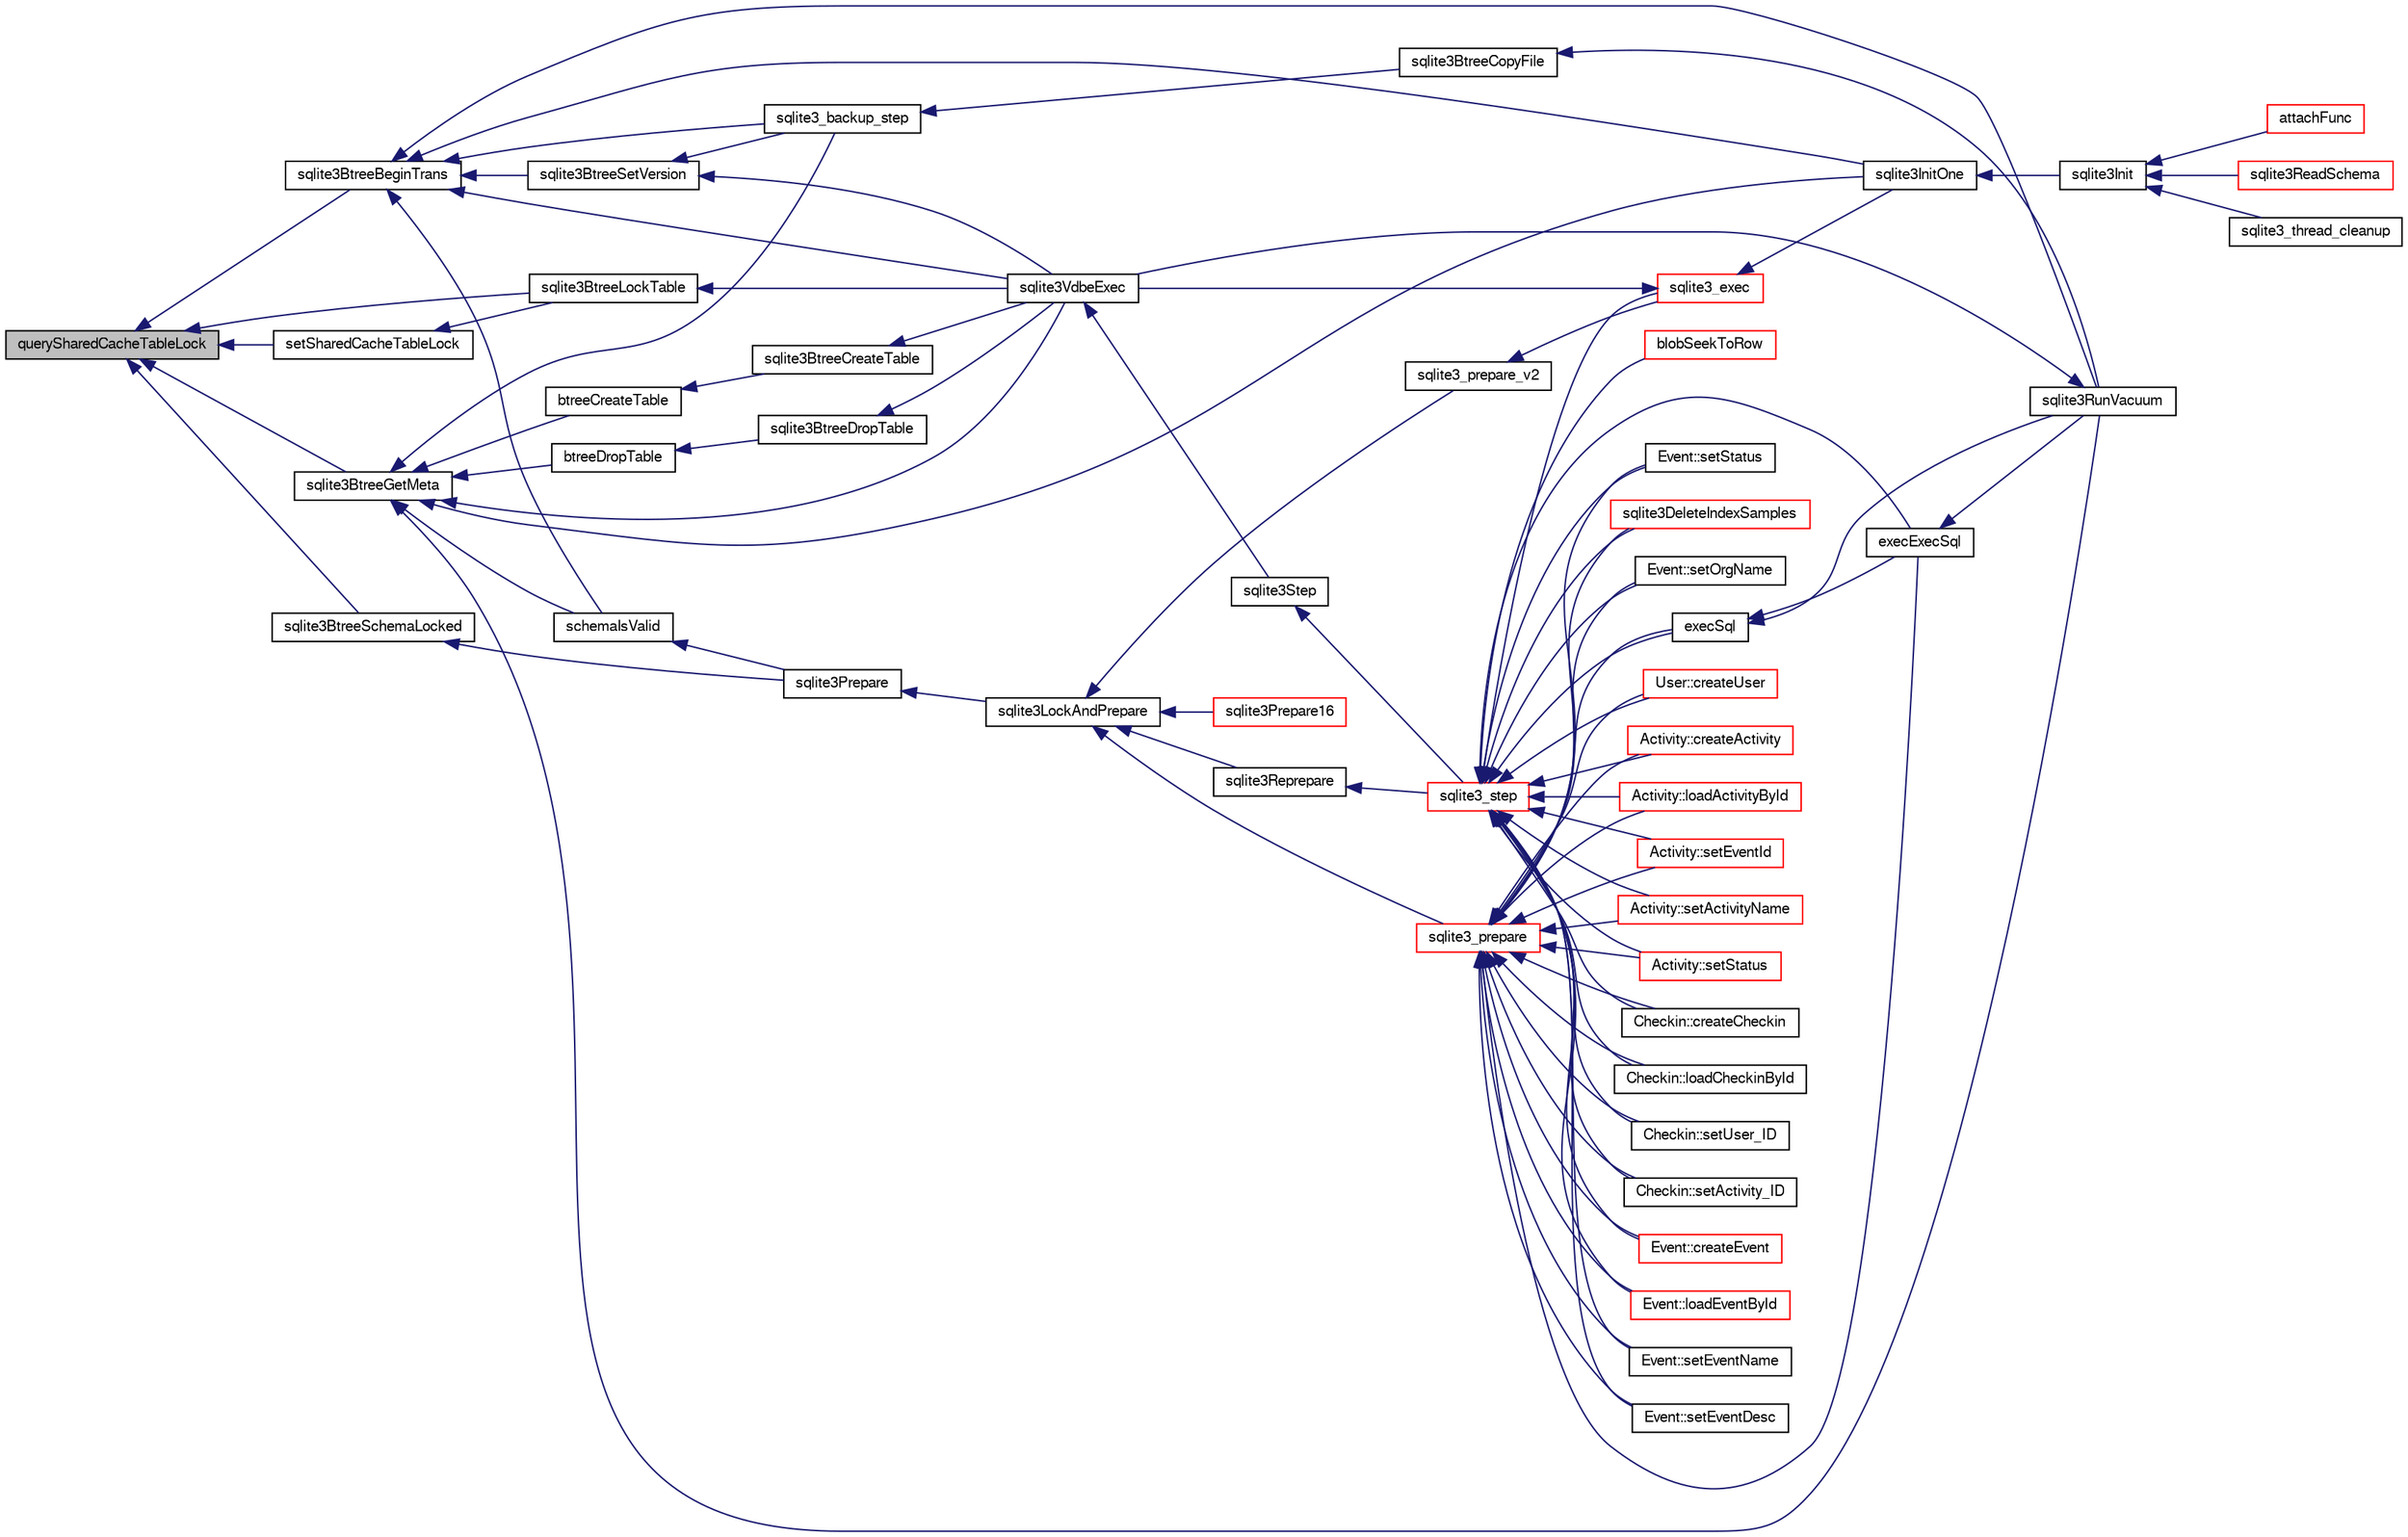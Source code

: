 digraph "querySharedCacheTableLock"
{
  edge [fontname="FreeSans",fontsize="10",labelfontname="FreeSans",labelfontsize="10"];
  node [fontname="FreeSans",fontsize="10",shape=record];
  rankdir="LR";
  Node251136 [label="querySharedCacheTableLock",height=0.2,width=0.4,color="black", fillcolor="grey75", style="filled", fontcolor="black"];
  Node251136 -> Node251137 [dir="back",color="midnightblue",fontsize="10",style="solid",fontname="FreeSans"];
  Node251137 [label="setSharedCacheTableLock",height=0.2,width=0.4,color="black", fillcolor="white", style="filled",URL="$sqlite3_8c.html#ad254777f35a1b8a8f5128da2b636b7dd"];
  Node251137 -> Node251138 [dir="back",color="midnightblue",fontsize="10",style="solid",fontname="FreeSans"];
  Node251138 [label="sqlite3BtreeLockTable",height=0.2,width=0.4,color="black", fillcolor="white", style="filled",URL="$sqlite3_8c.html#a36a6186d6acb1402c1f843528603596d"];
  Node251138 -> Node251139 [dir="back",color="midnightblue",fontsize="10",style="solid",fontname="FreeSans"];
  Node251139 [label="sqlite3VdbeExec",height=0.2,width=0.4,color="black", fillcolor="white", style="filled",URL="$sqlite3_8c.html#a8ce40a614bdc56719c4d642b1e4dfb21"];
  Node251139 -> Node251140 [dir="back",color="midnightblue",fontsize="10",style="solid",fontname="FreeSans"];
  Node251140 [label="sqlite3Step",height=0.2,width=0.4,color="black", fillcolor="white", style="filled",URL="$sqlite3_8c.html#a3f2872e873e2758a4beedad1d5113554"];
  Node251140 -> Node251141 [dir="back",color="midnightblue",fontsize="10",style="solid",fontname="FreeSans"];
  Node251141 [label="sqlite3_step",height=0.2,width=0.4,color="red", fillcolor="white", style="filled",URL="$sqlite3_8h.html#ac1e491ce36b7471eb28387f7d3c74334"];
  Node251141 -> Node251142 [dir="back",color="midnightblue",fontsize="10",style="solid",fontname="FreeSans"];
  Node251142 [label="Activity::createActivity",height=0.2,width=0.4,color="red", fillcolor="white", style="filled",URL="$classActivity.html#a813cc5e52c14ab49b39014c134e3425b"];
  Node251141 -> Node251145 [dir="back",color="midnightblue",fontsize="10",style="solid",fontname="FreeSans"];
  Node251145 [label="Activity::loadActivityById",height=0.2,width=0.4,color="red", fillcolor="white", style="filled",URL="$classActivity.html#abe4ffb4f08a47212ebf9013259d9e7fd"];
  Node251141 -> Node251147 [dir="back",color="midnightblue",fontsize="10",style="solid",fontname="FreeSans"];
  Node251147 [label="Activity::setEventId",height=0.2,width=0.4,color="red", fillcolor="white", style="filled",URL="$classActivity.html#adb1d0fd0d08f473e068f0a4086bfa9ca"];
  Node251141 -> Node251148 [dir="back",color="midnightblue",fontsize="10",style="solid",fontname="FreeSans"];
  Node251148 [label="Activity::setActivityName",height=0.2,width=0.4,color="red", fillcolor="white", style="filled",URL="$classActivity.html#a62dc3737b33915a36086f9dd26d16a81"];
  Node251141 -> Node251149 [dir="back",color="midnightblue",fontsize="10",style="solid",fontname="FreeSans"];
  Node251149 [label="Activity::setStatus",height=0.2,width=0.4,color="red", fillcolor="white", style="filled",URL="$classActivity.html#af618135a7738f4d2a7ee147a8ef912ea"];
  Node251141 -> Node251150 [dir="back",color="midnightblue",fontsize="10",style="solid",fontname="FreeSans"];
  Node251150 [label="Checkin::createCheckin",height=0.2,width=0.4,color="black", fillcolor="white", style="filled",URL="$classCheckin.html#a4e40acdf7fff0e607f6de4f24f3a163c"];
  Node251141 -> Node251151 [dir="back",color="midnightblue",fontsize="10",style="solid",fontname="FreeSans"];
  Node251151 [label="Checkin::loadCheckinById",height=0.2,width=0.4,color="black", fillcolor="white", style="filled",URL="$classCheckin.html#a3461f70ea6c68475225f2a07f78a21e0"];
  Node251141 -> Node251152 [dir="back",color="midnightblue",fontsize="10",style="solid",fontname="FreeSans"];
  Node251152 [label="Checkin::setUser_ID",height=0.2,width=0.4,color="black", fillcolor="white", style="filled",URL="$classCheckin.html#a76ab640f4f912876dbebf183db5359c6"];
  Node251141 -> Node251153 [dir="back",color="midnightblue",fontsize="10",style="solid",fontname="FreeSans"];
  Node251153 [label="Checkin::setActivity_ID",height=0.2,width=0.4,color="black", fillcolor="white", style="filled",URL="$classCheckin.html#ab2ff3ec2604ec73a42af25874a00b232"];
  Node251141 -> Node251154 [dir="back",color="midnightblue",fontsize="10",style="solid",fontname="FreeSans"];
  Node251154 [label="Event::createEvent",height=0.2,width=0.4,color="red", fillcolor="white", style="filled",URL="$classEvent.html#a77adb9f4a46ffb32c2d931f0691f5903"];
  Node251141 -> Node251155 [dir="back",color="midnightblue",fontsize="10",style="solid",fontname="FreeSans"];
  Node251155 [label="Event::loadEventById",height=0.2,width=0.4,color="red", fillcolor="white", style="filled",URL="$classEvent.html#afa66cea33f722dbeecb69cc98fdea055"];
  Node251141 -> Node251156 [dir="back",color="midnightblue",fontsize="10",style="solid",fontname="FreeSans"];
  Node251156 [label="Event::setEventName",height=0.2,width=0.4,color="black", fillcolor="white", style="filled",URL="$classEvent.html#a10596b6ca077df05184e30d62b08729d"];
  Node251141 -> Node251157 [dir="back",color="midnightblue",fontsize="10",style="solid",fontname="FreeSans"];
  Node251157 [label="Event::setEventDesc",height=0.2,width=0.4,color="black", fillcolor="white", style="filled",URL="$classEvent.html#ae36b8377dcae792f1c5c4726024c981b"];
  Node251141 -> Node251158 [dir="back",color="midnightblue",fontsize="10",style="solid",fontname="FreeSans"];
  Node251158 [label="Event::setOrgName",height=0.2,width=0.4,color="black", fillcolor="white", style="filled",URL="$classEvent.html#a19aac0f776bd764563a54977656cf680"];
  Node251141 -> Node251159 [dir="back",color="midnightblue",fontsize="10",style="solid",fontname="FreeSans"];
  Node251159 [label="Event::setStatus",height=0.2,width=0.4,color="black", fillcolor="white", style="filled",URL="$classEvent.html#ab0a6b9285af0f4172eb841e2b80f8972"];
  Node251141 -> Node251160 [dir="back",color="midnightblue",fontsize="10",style="solid",fontname="FreeSans"];
  Node251160 [label="blobSeekToRow",height=0.2,width=0.4,color="red", fillcolor="white", style="filled",URL="$sqlite3_8c.html#afff57e13332b98c8a44a7cebe38962ab"];
  Node251141 -> Node251163 [dir="back",color="midnightblue",fontsize="10",style="solid",fontname="FreeSans"];
  Node251163 [label="sqlite3DeleteIndexSamples",height=0.2,width=0.4,color="red", fillcolor="white", style="filled",URL="$sqlite3_8c.html#aaeda0302fbf61397ec009f65bed047ef"];
  Node251141 -> Node251332 [dir="back",color="midnightblue",fontsize="10",style="solid",fontname="FreeSans"];
  Node251332 [label="sqlite3_exec",height=0.2,width=0.4,color="red", fillcolor="white", style="filled",URL="$sqlite3_8h.html#a97487ec8150e0bcc8fa392ab8f0e24db"];
  Node251332 -> Node251139 [dir="back",color="midnightblue",fontsize="10",style="solid",fontname="FreeSans"];
  Node251332 -> Node251165 [dir="back",color="midnightblue",fontsize="10",style="solid",fontname="FreeSans"];
  Node251165 [label="sqlite3InitOne",height=0.2,width=0.4,color="black", fillcolor="white", style="filled",URL="$sqlite3_8c.html#ac4318b25df65269906b0379251fe9b85"];
  Node251165 -> Node251166 [dir="back",color="midnightblue",fontsize="10",style="solid",fontname="FreeSans"];
  Node251166 [label="sqlite3Init",height=0.2,width=0.4,color="black", fillcolor="white", style="filled",URL="$sqlite3_8c.html#aed74e3dc765631a833f522f425ff5a48"];
  Node251166 -> Node251167 [dir="back",color="midnightblue",fontsize="10",style="solid",fontname="FreeSans"];
  Node251167 [label="attachFunc",height=0.2,width=0.4,color="red", fillcolor="white", style="filled",URL="$sqlite3_8c.html#a69cb751a7da501b9a0aa37e0d7c3eaf7"];
  Node251166 -> Node251171 [dir="back",color="midnightblue",fontsize="10",style="solid",fontname="FreeSans"];
  Node251171 [label="sqlite3ReadSchema",height=0.2,width=0.4,color="red", fillcolor="white", style="filled",URL="$sqlite3_8c.html#ac41a97f30334f7d35b2b5713097eca90"];
  Node251166 -> Node251265 [dir="back",color="midnightblue",fontsize="10",style="solid",fontname="FreeSans"];
  Node251265 [label="sqlite3_thread_cleanup",height=0.2,width=0.4,color="black", fillcolor="white", style="filled",URL="$sqlite3_8h.html#a34980c829db84f02e1a1599063469f06"];
  Node251141 -> Node251323 [dir="back",color="midnightblue",fontsize="10",style="solid",fontname="FreeSans"];
  Node251323 [label="execSql",height=0.2,width=0.4,color="black", fillcolor="white", style="filled",URL="$sqlite3_8c.html#a7d16651b98a110662f4c265eff0246cb"];
  Node251323 -> Node251324 [dir="back",color="midnightblue",fontsize="10",style="solid",fontname="FreeSans"];
  Node251324 [label="execExecSql",height=0.2,width=0.4,color="black", fillcolor="white", style="filled",URL="$sqlite3_8c.html#ac1be09a6c047f21133d16378d301e0d4"];
  Node251324 -> Node251325 [dir="back",color="midnightblue",fontsize="10",style="solid",fontname="FreeSans"];
  Node251325 [label="sqlite3RunVacuum",height=0.2,width=0.4,color="black", fillcolor="white", style="filled",URL="$sqlite3_8c.html#a5e83ddc7b3e7e8e79ad5d1fc92de1d2f"];
  Node251325 -> Node251139 [dir="back",color="midnightblue",fontsize="10",style="solid",fontname="FreeSans"];
  Node251323 -> Node251325 [dir="back",color="midnightblue",fontsize="10",style="solid",fontname="FreeSans"];
  Node251141 -> Node251324 [dir="back",color="midnightblue",fontsize="10",style="solid",fontname="FreeSans"];
  Node251141 -> Node251326 [dir="back",color="midnightblue",fontsize="10",style="solid",fontname="FreeSans"];
  Node251326 [label="User::createUser",height=0.2,width=0.4,color="red", fillcolor="white", style="filled",URL="$classUser.html#a22ed673939e8cc0a136130b809bba513"];
  Node251136 -> Node251400 [dir="back",color="midnightblue",fontsize="10",style="solid",fontname="FreeSans"];
  Node251400 [label="sqlite3BtreeBeginTrans",height=0.2,width=0.4,color="black", fillcolor="white", style="filled",URL="$sqlite3_8c.html#a52d6706df15c67c22aa7d0e290c16bf5"];
  Node251400 -> Node251401 [dir="back",color="midnightblue",fontsize="10",style="solid",fontname="FreeSans"];
  Node251401 [label="sqlite3BtreeSetVersion",height=0.2,width=0.4,color="black", fillcolor="white", style="filled",URL="$sqlite3_8c.html#a2db3061b5c557699a47415ca0342ba01"];
  Node251401 -> Node251352 [dir="back",color="midnightblue",fontsize="10",style="solid",fontname="FreeSans"];
  Node251352 [label="sqlite3_backup_step",height=0.2,width=0.4,color="black", fillcolor="white", style="filled",URL="$sqlite3_8h.html#a1699b75e98d082eebc465a9e64c35269"];
  Node251352 -> Node251353 [dir="back",color="midnightblue",fontsize="10",style="solid",fontname="FreeSans"];
  Node251353 [label="sqlite3BtreeCopyFile",height=0.2,width=0.4,color="black", fillcolor="white", style="filled",URL="$sqlite3_8c.html#a4d9e19a79f0d5c1dfcef0bd137ae83f9"];
  Node251353 -> Node251325 [dir="back",color="midnightblue",fontsize="10",style="solid",fontname="FreeSans"];
  Node251401 -> Node251139 [dir="back",color="midnightblue",fontsize="10",style="solid",fontname="FreeSans"];
  Node251400 -> Node251352 [dir="back",color="midnightblue",fontsize="10",style="solid",fontname="FreeSans"];
  Node251400 -> Node251139 [dir="back",color="midnightblue",fontsize="10",style="solid",fontname="FreeSans"];
  Node251400 -> Node251165 [dir="back",color="midnightblue",fontsize="10",style="solid",fontname="FreeSans"];
  Node251400 -> Node251350 [dir="back",color="midnightblue",fontsize="10",style="solid",fontname="FreeSans"];
  Node251350 [label="schemaIsValid",height=0.2,width=0.4,color="black", fillcolor="white", style="filled",URL="$sqlite3_8c.html#a7c466fe28e7ca6f46b8bf72c46d9738d"];
  Node251350 -> Node251318 [dir="back",color="midnightblue",fontsize="10",style="solid",fontname="FreeSans"];
  Node251318 [label="sqlite3Prepare",height=0.2,width=0.4,color="black", fillcolor="white", style="filled",URL="$sqlite3_8c.html#acb25890858d0bf4b12eb7aae569f0c7b"];
  Node251318 -> Node251319 [dir="back",color="midnightblue",fontsize="10",style="solid",fontname="FreeSans"];
  Node251319 [label="sqlite3LockAndPrepare",height=0.2,width=0.4,color="black", fillcolor="white", style="filled",URL="$sqlite3_8c.html#a5db1ec5589aa2b02c6d979211a8789bd"];
  Node251319 -> Node251320 [dir="back",color="midnightblue",fontsize="10",style="solid",fontname="FreeSans"];
  Node251320 [label="sqlite3Reprepare",height=0.2,width=0.4,color="black", fillcolor="white", style="filled",URL="$sqlite3_8c.html#a7e2f7299cc947d07e782f6ac561fa937"];
  Node251320 -> Node251141 [dir="back",color="midnightblue",fontsize="10",style="solid",fontname="FreeSans"];
  Node251319 -> Node251321 [dir="back",color="midnightblue",fontsize="10",style="solid",fontname="FreeSans"];
  Node251321 [label="sqlite3_prepare",height=0.2,width=0.4,color="red", fillcolor="white", style="filled",URL="$sqlite3_8h.html#a8c39e7b9dbeff01f0a399b46d4b29f1c"];
  Node251321 -> Node251142 [dir="back",color="midnightblue",fontsize="10",style="solid",fontname="FreeSans"];
  Node251321 -> Node251145 [dir="back",color="midnightblue",fontsize="10",style="solid",fontname="FreeSans"];
  Node251321 -> Node251147 [dir="back",color="midnightblue",fontsize="10",style="solid",fontname="FreeSans"];
  Node251321 -> Node251148 [dir="back",color="midnightblue",fontsize="10",style="solid",fontname="FreeSans"];
  Node251321 -> Node251149 [dir="back",color="midnightblue",fontsize="10",style="solid",fontname="FreeSans"];
  Node251321 -> Node251150 [dir="back",color="midnightblue",fontsize="10",style="solid",fontname="FreeSans"];
  Node251321 -> Node251151 [dir="back",color="midnightblue",fontsize="10",style="solid",fontname="FreeSans"];
  Node251321 -> Node251152 [dir="back",color="midnightblue",fontsize="10",style="solid",fontname="FreeSans"];
  Node251321 -> Node251153 [dir="back",color="midnightblue",fontsize="10",style="solid",fontname="FreeSans"];
  Node251321 -> Node251154 [dir="back",color="midnightblue",fontsize="10",style="solid",fontname="FreeSans"];
  Node251321 -> Node251155 [dir="back",color="midnightblue",fontsize="10",style="solid",fontname="FreeSans"];
  Node251321 -> Node251156 [dir="back",color="midnightblue",fontsize="10",style="solid",fontname="FreeSans"];
  Node251321 -> Node251157 [dir="back",color="midnightblue",fontsize="10",style="solid",fontname="FreeSans"];
  Node251321 -> Node251158 [dir="back",color="midnightblue",fontsize="10",style="solid",fontname="FreeSans"];
  Node251321 -> Node251159 [dir="back",color="midnightblue",fontsize="10",style="solid",fontname="FreeSans"];
  Node251321 -> Node251163 [dir="back",color="midnightblue",fontsize="10",style="solid",fontname="FreeSans"];
  Node251321 -> Node251323 [dir="back",color="midnightblue",fontsize="10",style="solid",fontname="FreeSans"];
  Node251321 -> Node251324 [dir="back",color="midnightblue",fontsize="10",style="solid",fontname="FreeSans"];
  Node251321 -> Node251326 [dir="back",color="midnightblue",fontsize="10",style="solid",fontname="FreeSans"];
  Node251319 -> Node251331 [dir="back",color="midnightblue",fontsize="10",style="solid",fontname="FreeSans"];
  Node251331 [label="sqlite3_prepare_v2",height=0.2,width=0.4,color="black", fillcolor="white", style="filled",URL="$sqlite3_8h.html#a85d4203bb54c984c5325c2f5b3664985"];
  Node251331 -> Node251332 [dir="back",color="midnightblue",fontsize="10",style="solid",fontname="FreeSans"];
  Node251319 -> Node251334 [dir="back",color="midnightblue",fontsize="10",style="solid",fontname="FreeSans"];
  Node251334 [label="sqlite3Prepare16",height=0.2,width=0.4,color="red", fillcolor="white", style="filled",URL="$sqlite3_8c.html#a5842e6724b91885125f83c438da1f15b"];
  Node251400 -> Node251325 [dir="back",color="midnightblue",fontsize="10",style="solid",fontname="FreeSans"];
  Node251136 -> Node251402 [dir="back",color="midnightblue",fontsize="10",style="solid",fontname="FreeSans"];
  Node251402 [label="sqlite3BtreeGetMeta",height=0.2,width=0.4,color="black", fillcolor="white", style="filled",URL="$sqlite3_8c.html#aa1124ad3e3ee4dada2aa96eebd4e9c9a"];
  Node251402 -> Node251403 [dir="back",color="midnightblue",fontsize="10",style="solid",fontname="FreeSans"];
  Node251403 [label="btreeCreateTable",height=0.2,width=0.4,color="black", fillcolor="white", style="filled",URL="$sqlite3_8c.html#a48e09eaac366a6b585edd02553872954"];
  Node251403 -> Node251404 [dir="back",color="midnightblue",fontsize="10",style="solid",fontname="FreeSans"];
  Node251404 [label="sqlite3BtreeCreateTable",height=0.2,width=0.4,color="black", fillcolor="white", style="filled",URL="$sqlite3_8c.html#a1a9ef91a0faff12254ec3f58cade3291"];
  Node251404 -> Node251139 [dir="back",color="midnightblue",fontsize="10",style="solid",fontname="FreeSans"];
  Node251402 -> Node251405 [dir="back",color="midnightblue",fontsize="10",style="solid",fontname="FreeSans"];
  Node251405 [label="btreeDropTable",height=0.2,width=0.4,color="black", fillcolor="white", style="filled",URL="$sqlite3_8c.html#abba4061ea34842db278e91f537d2c2ff"];
  Node251405 -> Node251406 [dir="back",color="midnightblue",fontsize="10",style="solid",fontname="FreeSans"];
  Node251406 [label="sqlite3BtreeDropTable",height=0.2,width=0.4,color="black", fillcolor="white", style="filled",URL="$sqlite3_8c.html#a7b9a218bc08d8acfc94b74ea5c47eaa8"];
  Node251406 -> Node251139 [dir="back",color="midnightblue",fontsize="10",style="solid",fontname="FreeSans"];
  Node251402 -> Node251352 [dir="back",color="midnightblue",fontsize="10",style="solid",fontname="FreeSans"];
  Node251402 -> Node251139 [dir="back",color="midnightblue",fontsize="10",style="solid",fontname="FreeSans"];
  Node251402 -> Node251165 [dir="back",color="midnightblue",fontsize="10",style="solid",fontname="FreeSans"];
  Node251402 -> Node251350 [dir="back",color="midnightblue",fontsize="10",style="solid",fontname="FreeSans"];
  Node251402 -> Node251325 [dir="back",color="midnightblue",fontsize="10",style="solid",fontname="FreeSans"];
  Node251136 -> Node251407 [dir="back",color="midnightblue",fontsize="10",style="solid",fontname="FreeSans"];
  Node251407 [label="sqlite3BtreeSchemaLocked",height=0.2,width=0.4,color="black", fillcolor="white", style="filled",URL="$sqlite3_8c.html#a46e6aacc6b039bae84b1d1a86ce9000c"];
  Node251407 -> Node251318 [dir="back",color="midnightblue",fontsize="10",style="solid",fontname="FreeSans"];
  Node251136 -> Node251138 [dir="back",color="midnightblue",fontsize="10",style="solid",fontname="FreeSans"];
}
